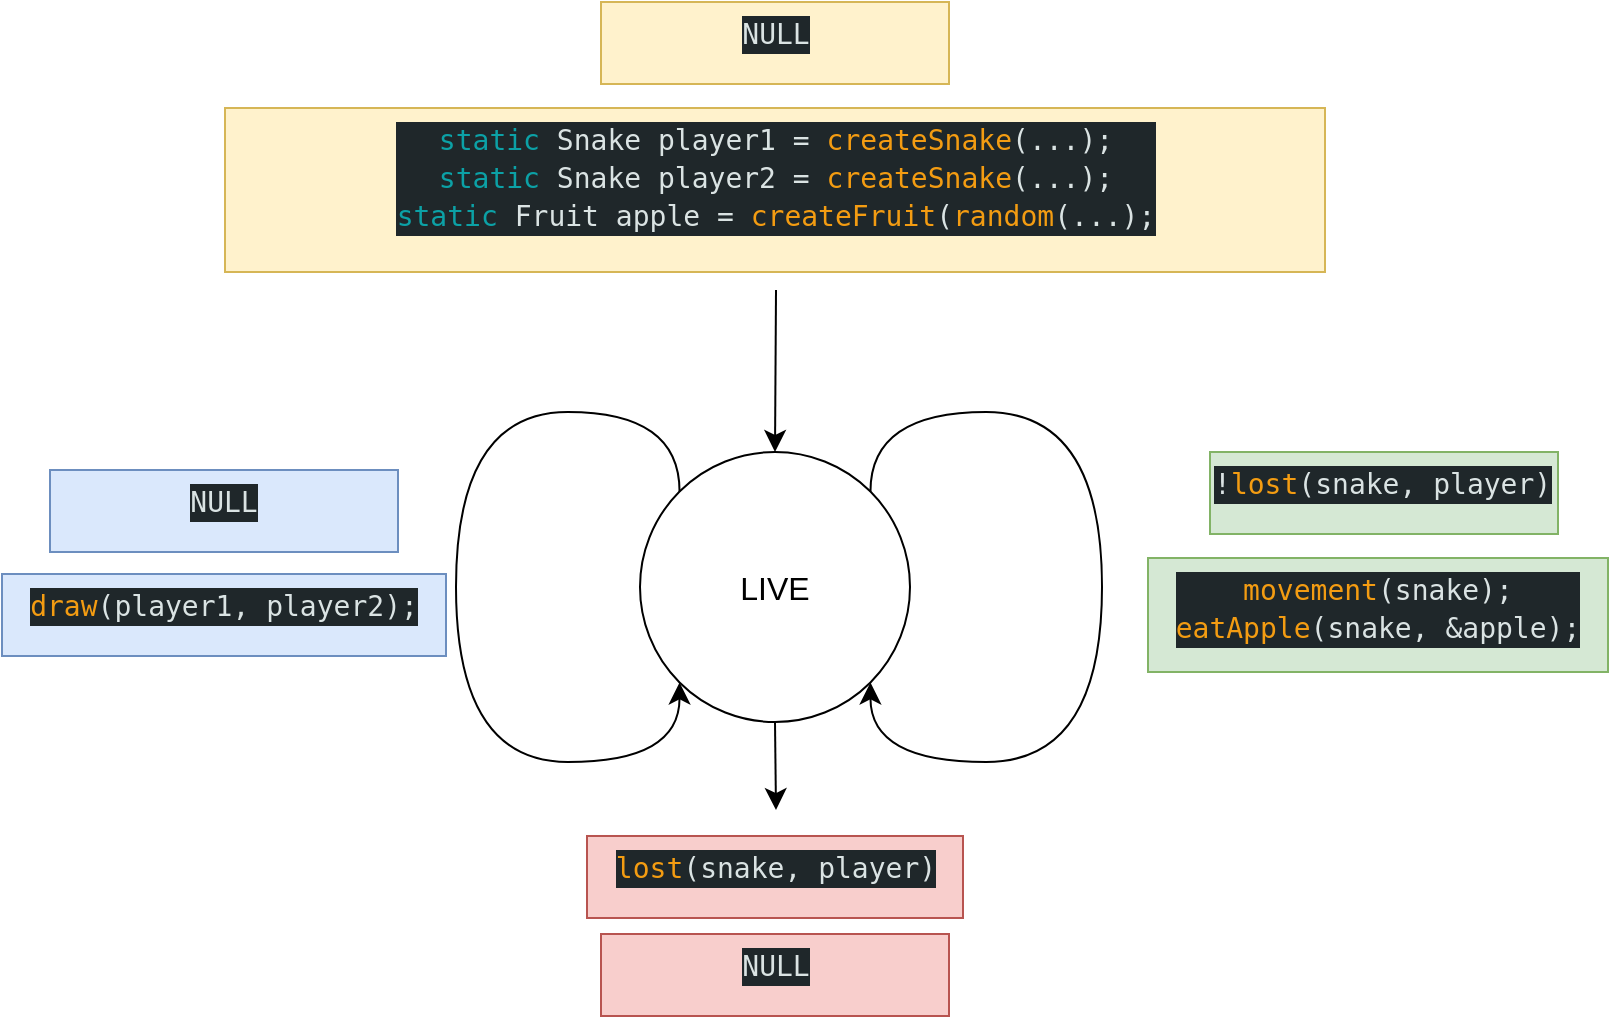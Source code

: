 <mxfile version="22.1.0" type="device" pages="2">
  <diagram name="Page-1" id="asGGOa-vGYre_JZwUAQ7">
    <mxGraphModel dx="1479" dy="993" grid="0" gridSize="10" guides="1" tooltips="1" connect="1" arrows="1" fold="1" page="0" pageScale="1" pageWidth="1600" pageHeight="1654" math="0" shadow="0">
      <root>
        <mxCell id="0" />
        <mxCell id="1" parent="0" />
        <mxCell id="iuXRHwEwoadteJny4BUy-1" value="LIVE" style="ellipse;whiteSpace=wrap;html=1;aspect=fixed;fontSize=16;" vertex="1" parent="1">
          <mxGeometry x="-18" y="153" width="135" height="135" as="geometry" />
        </mxCell>
        <mxCell id="iuXRHwEwoadteJny4BUy-2" style="edgeStyle=orthogonalEdgeStyle;curved=1;rounded=0;orthogonalLoop=1;jettySize=auto;html=1;exitX=1;exitY=0;exitDx=0;exitDy=0;entryX=1;entryY=1;entryDx=0;entryDy=0;fontSize=12;startSize=8;endSize=8;" edge="1" parent="1" source="iuXRHwEwoadteJny4BUy-1" target="iuXRHwEwoadteJny4BUy-1">
          <mxGeometry relative="1" as="geometry">
            <Array as="points">
              <mxPoint x="97" y="133" />
              <mxPoint x="213" y="133" />
              <mxPoint x="213" y="308" />
              <mxPoint x="97" y="308" />
            </Array>
          </mxGeometry>
        </mxCell>
        <mxCell id="iuXRHwEwoadteJny4BUy-4" style="edgeStyle=orthogonalEdgeStyle;curved=1;rounded=0;orthogonalLoop=1;jettySize=auto;html=1;exitX=0;exitY=0;exitDx=0;exitDy=0;entryX=0;entryY=1;entryDx=0;entryDy=0;fontSize=12;startSize=8;endSize=8;" edge="1" parent="1" source="iuXRHwEwoadteJny4BUy-1" target="iuXRHwEwoadteJny4BUy-1">
          <mxGeometry relative="1" as="geometry">
            <Array as="points">
              <mxPoint x="2" y="133" />
              <mxPoint x="-110" y="133" />
              <mxPoint x="-110" y="308" />
              <mxPoint x="2" y="308" />
            </Array>
          </mxGeometry>
        </mxCell>
        <mxCell id="iuXRHwEwoadteJny4BUy-5" value="" style="endArrow=classic;html=1;rounded=0;fontSize=12;startSize=8;endSize=8;curved=1;entryX=0.5;entryY=0;entryDx=0;entryDy=0;" edge="1" parent="1" target="iuXRHwEwoadteJny4BUy-1">
          <mxGeometry width="50" height="50" relative="1" as="geometry">
            <mxPoint x="50" y="72" as="sourcePoint" />
            <mxPoint x="70" y="31" as="targetPoint" />
          </mxGeometry>
        </mxCell>
        <mxCell id="iuXRHwEwoadteJny4BUy-6" value="" style="endArrow=classic;html=1;rounded=0;fontSize=12;startSize=8;endSize=8;curved=1;exitX=0.5;exitY=1;exitDx=0;exitDy=0;" edge="1" parent="1" source="iuXRHwEwoadteJny4BUy-1">
          <mxGeometry width="50" height="50" relative="1" as="geometry">
            <mxPoint x="26" y="402" as="sourcePoint" />
            <mxPoint x="50" y="332" as="targetPoint" />
          </mxGeometry>
        </mxCell>
        <mxCell id="iuXRHwEwoadteJny4BUy-7" value="&lt;div style=&quot;color: rgb(218, 227, 227); background-color: rgb(31, 39, 42); font-family: &amp;quot;Droid Sans Mono&amp;quot;, &amp;quot;monospace&amp;quot;, monospace; font-weight: normal; font-size: 14px; line-height: 19px;&quot;&gt;&lt;div&gt;&lt;span style=&quot;color: #dae3e3;&quot;&gt;!&lt;/span&gt;&lt;span style=&quot;color: #f39c12;&quot;&gt;lost&lt;/span&gt;&lt;span style=&quot;color: #dae3e3;&quot;&gt;(snake, player)&lt;/span&gt;&lt;/div&gt;&lt;/div&gt;" style="text;whiteSpace=wrap;html=1;fontSize=16;fillColor=#d5e8d4;strokeColor=#82b366;" vertex="1" parent="1">
          <mxGeometry x="267" y="153" width="174" height="41" as="geometry" />
        </mxCell>
        <mxCell id="iuXRHwEwoadteJny4BUy-9" value="&lt;div align=&quot;center&quot; style=&quot;color: rgb(218, 227, 227); background-color: rgb(31, 39, 42); font-family: &amp;quot;Droid Sans Mono&amp;quot;, &amp;quot;monospace&amp;quot;, monospace; font-weight: normal; font-size: 14px; line-height: 19px;&quot;&gt;&lt;div&gt;&lt;span style=&quot;color: #f39c12;&quot;&gt;movement&lt;/span&gt;&lt;span style=&quot;color: #dae3e3;&quot;&gt;(snake);&lt;/span&gt;&lt;/div&gt;&lt;div&gt;&lt;span style=&quot;color: #dae3e3;&quot;&gt;        &lt;/span&gt;&lt;span style=&quot;color: #f39c12;&quot;&gt;eatApple&lt;/span&gt;&lt;span style=&quot;color: #dae3e3;&quot;&gt;(snake, &amp;amp;apple);&lt;/span&gt;&lt;/div&gt;&lt;/div&gt;" style="text;whiteSpace=wrap;html=1;fontSize=16;fillColor=#d5e8d4;strokeColor=#82b366;align=center;" vertex="1" parent="1">
          <mxGeometry x="236" y="206" width="230" height="57" as="geometry" />
        </mxCell>
        <mxCell id="iuXRHwEwoadteJny4BUy-10" value="&lt;div align=&quot;center&quot; style=&quot;color: rgb(218, 227, 227); background-color: rgb(31, 39, 42); font-family: &amp;quot;Droid Sans Mono&amp;quot;, &amp;quot;monospace&amp;quot;, monospace; font-weight: normal; font-size: 14px; line-height: 19px;&quot;&gt;&lt;div&gt;NULL&lt;/div&gt;&lt;/div&gt;" style="text;whiteSpace=wrap;html=1;fontSize=16;fillColor=#dae8fc;strokeColor=#6c8ebf;align=center;" vertex="1" parent="1">
          <mxGeometry x="-313" y="162" width="174" height="41" as="geometry" />
        </mxCell>
        <mxCell id="iuXRHwEwoadteJny4BUy-11" value="&lt;div align=&quot;center&quot; style=&quot;color: rgb(218, 227, 227); background-color: rgb(31, 39, 42); font-family: &amp;quot;Droid Sans Mono&amp;quot;, &amp;quot;monospace&amp;quot;, monospace; font-weight: normal; font-size: 14px; line-height: 19px;&quot;&gt;&lt;div&gt;&lt;span style=&quot;color: #f39c12;&quot;&gt;draw&lt;/span&gt;&lt;span style=&quot;color: #dae3e3;&quot;&gt;(player1, player2);&lt;/span&gt;&lt;/div&gt;&lt;/div&gt;" style="text;whiteSpace=wrap;html=1;fontSize=16;fillColor=#dae8fc;strokeColor=#6c8ebf;align=center;" vertex="1" parent="1">
          <mxGeometry x="-337" y="214" width="222" height="41" as="geometry" />
        </mxCell>
        <mxCell id="iuXRHwEwoadteJny4BUy-12" value="&lt;div align=&quot;center&quot; style=&quot;color: rgb(218, 227, 227); background-color: rgb(31, 39, 42); font-family: &amp;quot;Droid Sans Mono&amp;quot;, &amp;quot;monospace&amp;quot;, monospace; font-weight: normal; font-size: 14px; line-height: 19px;&quot;&gt;&lt;div&gt;&lt;span style=&quot;color: #0ca1a6;&quot;&gt;static&lt;/span&gt;&lt;span style=&quot;color: #dae3e3;&quot;&gt; Snake player1 = &lt;/span&gt;&lt;span style=&quot;color: #f39c12;&quot;&gt;createSnake&lt;/span&gt;&lt;span style=&quot;color: #dae3e3;&quot;&gt;(&lt;/span&gt;...);&lt;/div&gt;&lt;div&gt;&lt;span style=&quot;color: #0ca1a6;&quot;&gt;static&lt;/span&gt;&lt;span style=&quot;color: #dae3e3;&quot;&gt; Snake player2 = &lt;/span&gt;&lt;span style=&quot;color: #f39c12;&quot;&gt;createSnake&lt;/span&gt;&lt;span style=&quot;color: #dae3e3;&quot;&gt;(&lt;/span&gt;&lt;span style=&quot;color: #dae3e3;&quot;&gt;...);&lt;/span&gt;&lt;/div&gt;&lt;div&gt;&lt;span style=&quot;color: #0ca1a6;&quot;&gt;static&lt;/span&gt;&lt;span style=&quot;color: #dae3e3;&quot;&gt; Fruit apple = &lt;/span&gt;&lt;span style=&quot;color: #f39c12;&quot;&gt;createFruit&lt;/span&gt;&lt;span style=&quot;color: #dae3e3;&quot;&gt;(&lt;/span&gt;&lt;span style=&quot;color: #f39c12;&quot;&gt;random&lt;/span&gt;&lt;span style=&quot;color: #dae3e3;&quot;&gt;(&lt;/span&gt;...);&lt;/div&gt;&lt;/div&gt;" style="text;whiteSpace=wrap;html=1;fontSize=16;align=center;fillColor=#fff2cc;strokeColor=#d6b656;" vertex="1" parent="1">
          <mxGeometry x="-225.5" y="-19" width="550" height="82" as="geometry" />
        </mxCell>
        <mxCell id="iuXRHwEwoadteJny4BUy-13" value="&lt;div align=&quot;center&quot; style=&quot;color: rgb(218, 227, 227); background-color: rgb(31, 39, 42); font-family: &amp;quot;Droid Sans Mono&amp;quot;, &amp;quot;monospace&amp;quot;, monospace; font-weight: normal; font-size: 14px; line-height: 19px;&quot;&gt;&lt;div&gt;NULL&lt;/div&gt;&lt;/div&gt;" style="text;whiteSpace=wrap;html=1;fontSize=16;fillColor=#fff2cc;strokeColor=#d6b656;align=center;" vertex="1" parent="1">
          <mxGeometry x="-37.5" y="-72" width="174" height="41" as="geometry" />
        </mxCell>
        <mxCell id="iuXRHwEwoadteJny4BUy-17" value="&lt;div align=&quot;center&quot; style=&quot;color: rgb(218, 227, 227); background-color: rgb(31, 39, 42); font-family: &amp;quot;Droid Sans Mono&amp;quot;, &amp;quot;monospace&amp;quot;, monospace; font-weight: normal; font-size: 14px; line-height: 19px;&quot;&gt;&lt;div&gt;NULL&lt;/div&gt;&lt;/div&gt;" style="text;whiteSpace=wrap;html=1;fontSize=16;fillColor=#f8cecc;strokeColor=#b85450;align=center;" vertex="1" parent="1">
          <mxGeometry x="-37.5" y="394" width="174" height="41" as="geometry" />
        </mxCell>
        <mxCell id="iuXRHwEwoadteJny4BUy-19" value="&lt;div align=&quot;center&quot; style=&quot;color: rgb(218, 227, 227); background-color: rgb(31, 39, 42); font-family: &amp;quot;Droid Sans Mono&amp;quot;, &amp;quot;monospace&amp;quot;, monospace; font-weight: normal; font-size: 14px; line-height: 19px;&quot;&gt;&lt;div&gt;&lt;span style=&quot;color: #f39c12;&quot;&gt;lost&lt;/span&gt;&lt;span style=&quot;color: #dae3e3;&quot;&gt;(snake, player)&lt;/span&gt;&lt;/div&gt;&lt;/div&gt;" style="text;whiteSpace=wrap;html=1;fontSize=16;fillColor=#f8cecc;strokeColor=#b85450;align=center;" vertex="1" parent="1">
          <mxGeometry x="-44.498" y="344.995" width="188" height="41" as="geometry" />
        </mxCell>
      </root>
    </mxGraphModel>
  </diagram>
  <diagram id="wt9-NoGER84MwGyHTOiy" name="Page-2">
    <mxGraphModel dx="2840" dy="1175" grid="0" gridSize="10" guides="1" tooltips="1" connect="1" arrows="1" fold="1" page="0" pageScale="1" pageWidth="1600" pageHeight="1654" math="0" shadow="0">
      <root>
        <mxCell id="0" />
        <mxCell id="1" parent="0" />
        <mxCell id="Oq9BRLi-8kvjzh20djfU-10" value="" style="group" vertex="1" connectable="0" parent="1">
          <mxGeometry x="241.997" y="-105" width="80" height="80" as="geometry" />
        </mxCell>
        <mxCell id="Oq9BRLi-8kvjzh20djfU-8" value="" style="ellipse;whiteSpace=wrap;html=1;aspect=fixed;fontSize=16;strokeWidth=3;fillColor=#dae8fc;strokeColor=#6c8ebf;" vertex="1" parent="Oq9BRLi-8kvjzh20djfU-10">
          <mxGeometry width="80" height="80" as="geometry" />
        </mxCell>
        <mxCell id="Oq9BRLi-8kvjzh20djfU-9" value="" style="endArrow=classic;html=1;rounded=0;fontSize=12;curved=1;shape=flexArrow;strokeWidth=5;exitX=0.5;exitY=1;exitDx=0;exitDy=0;entryX=0.5;entryY=0;entryDx=0;entryDy=0;" edge="1" parent="Oq9BRLi-8kvjzh20djfU-10" source="Oq9BRLi-8kvjzh20djfU-8" target="Oq9BRLi-8kvjzh20djfU-8">
          <mxGeometry width="50" height="50" relative="1" as="geometry">
            <mxPoint x="45" y="75" as="sourcePoint" />
            <mxPoint x="47" y="10" as="targetPoint" />
          </mxGeometry>
        </mxCell>
        <mxCell id="Oq9BRLi-8kvjzh20djfU-109" style="edgeStyle=none;curved=1;rounded=0;orthogonalLoop=1;jettySize=auto;html=1;exitX=0;exitY=0;exitDx=0;exitDy=0;entryX=1;entryY=0;entryDx=0;entryDy=0;fontSize=12;startSize=8;endSize=8;" edge="1" parent="Oq9BRLi-8kvjzh20djfU-10" source="Oq9BRLi-8kvjzh20djfU-8" target="Oq9BRLi-8kvjzh20djfU-8">
          <mxGeometry relative="1" as="geometry">
            <Array as="points">
              <mxPoint x="-14" y="-14" />
              <mxPoint x="27" y="-72" />
              <mxPoint x="102" y="-24" />
            </Array>
          </mxGeometry>
        </mxCell>
        <mxCell id="Oq9BRLi-8kvjzh20djfU-19" value="" style="group" vertex="1" connectable="0" parent="1">
          <mxGeometry x="241.997" y="324" width="80" height="80" as="geometry" />
        </mxCell>
        <mxCell id="Oq9BRLi-8kvjzh20djfU-15" value="" style="ellipse;whiteSpace=wrap;html=1;aspect=fixed;fontSize=16;strokeWidth=3;rotation=-180;fillColor=#f8cecc;strokeColor=#b85450;" vertex="1" parent="Oq9BRLi-8kvjzh20djfU-19">
          <mxGeometry width="80" height="80" as="geometry" />
        </mxCell>
        <mxCell id="Oq9BRLi-8kvjzh20djfU-16" value="" style="endArrow=classic;html=1;rounded=0;fontSize=12;curved=1;shape=flexArrow;strokeWidth=5;exitX=0.5;exitY=1;exitDx=0;exitDy=0;entryX=0.5;entryY=0;entryDx=0;entryDy=0;" edge="1" parent="Oq9BRLi-8kvjzh20djfU-19" source="Oq9BRLi-8kvjzh20djfU-15" target="Oq9BRLi-8kvjzh20djfU-15">
          <mxGeometry width="50" height="50" relative="1" as="geometry">
            <mxPoint x="172" y="-74" as="sourcePoint" />
            <mxPoint x="174" y="-139" as="targetPoint" />
          </mxGeometry>
        </mxCell>
        <mxCell id="Oq9BRLi-8kvjzh20djfU-110" style="edgeStyle=none;curved=1;rounded=0;orthogonalLoop=1;jettySize=auto;html=1;exitX=1;exitY=0;exitDx=0;exitDy=0;entryX=0;entryY=0;entryDx=0;entryDy=0;fontSize=12;startSize=8;endSize=8;" edge="1" parent="Oq9BRLi-8kvjzh20djfU-19" source="Oq9BRLi-8kvjzh20djfU-15" target="Oq9BRLi-8kvjzh20djfU-15">
          <mxGeometry relative="1" as="geometry">
            <Array as="points">
              <mxPoint x="-38.997" y="102" />
              <mxPoint x="9.003" y="146" />
              <mxPoint x="73.003" y="139" />
              <mxPoint x="123.003" y="106" />
            </Array>
          </mxGeometry>
        </mxCell>
        <mxCell id="Oq9BRLi-8kvjzh20djfU-43" style="edgeStyle=orthogonalEdgeStyle;curved=1;rounded=0;orthogonalLoop=1;jettySize=auto;html=1;exitX=0;exitY=0.5;exitDx=0;exitDy=0;entryX=1;entryY=0.5;entryDx=0;entryDy=0;fontSize=12;startSize=8;endSize=8;" edge="1" parent="1" source="Oq9BRLi-8kvjzh20djfU-28" target="Oq9BRLi-8kvjzh20djfU-8">
          <mxGeometry relative="1" as="geometry" />
        </mxCell>
        <mxCell id="Oq9BRLi-8kvjzh20djfU-44" style="edgeStyle=orthogonalEdgeStyle;curved=1;rounded=0;orthogonalLoop=1;jettySize=auto;html=1;exitX=1;exitY=0.5;exitDx=0;exitDy=0;entryX=0;entryY=0.5;entryDx=0;entryDy=0;fontSize=12;startSize=8;endSize=8;" edge="1" parent="1" source="Oq9BRLi-8kvjzh20djfU-28" target="Oq9BRLi-8kvjzh20djfU-15">
          <mxGeometry relative="1" as="geometry" />
        </mxCell>
        <mxCell id="Oq9BRLi-8kvjzh20djfU-45" style="edgeStyle=orthogonalEdgeStyle;curved=1;rounded=0;orthogonalLoop=1;jettySize=auto;html=1;exitX=1;exitY=0.5;exitDx=0;exitDy=0;entryX=0;entryY=0.5;entryDx=0;entryDy=0;fontSize=12;startSize=8;endSize=8;" edge="1" parent="1" source="Oq9BRLi-8kvjzh20djfU-21" target="Oq9BRLi-8kvjzh20djfU-8">
          <mxGeometry relative="1" as="geometry" />
        </mxCell>
        <mxCell id="Oq9BRLi-8kvjzh20djfU-46" style="edgeStyle=orthogonalEdgeStyle;curved=1;rounded=0;orthogonalLoop=1;jettySize=auto;html=1;exitX=0;exitY=0.5;exitDx=0;exitDy=0;entryX=1;entryY=0.5;entryDx=0;entryDy=0;fontSize=12;startSize=8;endSize=8;" edge="1" parent="1" source="Oq9BRLi-8kvjzh20djfU-21" target="Oq9BRLi-8kvjzh20djfU-15">
          <mxGeometry relative="1" as="geometry" />
        </mxCell>
        <mxCell id="Oq9BRLi-8kvjzh20djfU-49" style="edgeStyle=orthogonalEdgeStyle;curved=1;rounded=0;orthogonalLoop=1;jettySize=auto;html=1;exitX=0;exitY=0;exitDx=0;exitDy=0;entryX=1;entryY=0;entryDx=0;entryDy=0;fontSize=12;startSize=8;endSize=8;" edge="1" parent="1" source="Oq9BRLi-8kvjzh20djfU-8" target="Oq9BRLi-8kvjzh20djfU-21">
          <mxGeometry relative="1" as="geometry" />
        </mxCell>
        <mxCell id="Oq9BRLi-8kvjzh20djfU-51" style="edgeStyle=orthogonalEdgeStyle;curved=1;rounded=0;orthogonalLoop=1;jettySize=auto;html=1;exitX=1;exitY=0;exitDx=0;exitDy=0;entryX=0;entryY=0;entryDx=0;entryDy=0;fontSize=12;startSize=8;endSize=8;" edge="1" parent="1" source="Oq9BRLi-8kvjzh20djfU-8" target="Oq9BRLi-8kvjzh20djfU-28">
          <mxGeometry relative="1" as="geometry" />
        </mxCell>
        <mxCell id="Oq9BRLi-8kvjzh20djfU-52" style="edgeStyle=orthogonalEdgeStyle;curved=1;rounded=0;orthogonalLoop=1;jettySize=auto;html=1;exitX=0;exitY=0;exitDx=0;exitDy=0;entryX=1;entryY=0;entryDx=0;entryDy=0;fontSize=12;startSize=8;endSize=8;" edge="1" parent="1" source="Oq9BRLi-8kvjzh20djfU-15" target="Oq9BRLi-8kvjzh20djfU-28">
          <mxGeometry relative="1" as="geometry" />
        </mxCell>
        <mxCell id="Oq9BRLi-8kvjzh20djfU-53" style="edgeStyle=orthogonalEdgeStyle;curved=1;rounded=0;orthogonalLoop=1;jettySize=auto;html=1;exitX=1;exitY=0;exitDx=0;exitDy=0;entryX=0;entryY=0;entryDx=0;entryDy=0;fontSize=12;startSize=8;endSize=8;" edge="1" parent="1" source="Oq9BRLi-8kvjzh20djfU-15" target="Oq9BRLi-8kvjzh20djfU-21">
          <mxGeometry relative="1" as="geometry" />
        </mxCell>
        <mxCell id="Oq9BRLi-8kvjzh20djfU-54" value="UP" style="text;html=1;align=center;verticalAlign=middle;resizable=0;points=[];autosize=1;strokeColor=none;fillColor=none;fontSize=16;" vertex="1" parent="1">
          <mxGeometry x="259" y="-136" width="40" height="31" as="geometry" />
        </mxCell>
        <mxCell id="Oq9BRLi-8kvjzh20djfU-55" value="DOWN" style="text;html=1;align=center;verticalAlign=middle;resizable=0;points=[];autosize=1;strokeColor=none;fillColor=none;fontSize=16;" vertex="1" parent="1">
          <mxGeometry x="248" y="404" width="68" height="31" as="geometry" />
        </mxCell>
        <mxCell id="Oq9BRLi-8kvjzh20djfU-57" value="LEFT" style="text;html=1;align=center;verticalAlign=middle;resizable=0;points=[];autosize=1;strokeColor=none;fillColor=none;fontSize=16;" vertex="1" parent="1">
          <mxGeometry x="-39" y="133.5" width="57" height="31" as="geometry" />
        </mxCell>
        <mxCell id="Oq9BRLi-8kvjzh20djfU-21" value="" style="ellipse;whiteSpace=wrap;html=1;aspect=fixed;fontSize=16;strokeWidth=3;rotation=-90;fillColor=#d5e8d4;strokeColor=#82b366;" vertex="1" parent="1">
          <mxGeometry x="-56" y="105" width="80" height="80" as="geometry" />
        </mxCell>
        <mxCell id="Oq9BRLi-8kvjzh20djfU-22" value="" style="endArrow=classic;html=1;rounded=0;fontSize=12;curved=1;shape=flexArrow;strokeWidth=5;exitX=0.5;exitY=1;exitDx=0;exitDy=0;entryX=0.5;entryY=0;entryDx=0;entryDy=0;" edge="1" parent="1" source="Oq9BRLi-8kvjzh20djfU-21" target="Oq9BRLi-8kvjzh20djfU-21">
          <mxGeometry width="50" height="50" relative="1" as="geometry">
            <mxPoint x="393" y="396" as="sourcePoint" />
            <mxPoint x="458" y="398" as="targetPoint" />
          </mxGeometry>
        </mxCell>
        <mxCell id="Oq9BRLi-8kvjzh20djfU-71" value="LEFT" style="text;html=1;align=center;verticalAlign=middle;resizable=0;points=[];autosize=1;strokeColor=none;fillColor=none;fontSize=16;" vertex="1" parent="1">
          <mxGeometry x="-113" y="129.5" width="57" height="31" as="geometry" />
        </mxCell>
        <mxCell id="Oq9BRLi-8kvjzh20djfU-78" value="" style="group;fillColor=#dae8fc;strokeColor=#6c8ebf;" vertex="1" connectable="0" parent="1">
          <mxGeometry x="540.997" y="-128.748" width="448" height="127.498" as="geometry" />
        </mxCell>
        <mxCell id="Oq9BRLi-8kvjzh20djfU-58" value="&lt;div align=&quot;center&quot; style=&quot;color: rgb(218, 227, 227); background-color: rgb(31, 39, 42); font-family: &amp;quot;Droid Sans Mono&amp;quot;, &amp;quot;monospace&amp;quot;, monospace; font-weight: normal; font-size: 14px; line-height: 19px;&quot;&gt;&lt;div&gt;&lt;span style=&quot;color: #f39c12;&quot;&gt;digitalRead&lt;/span&gt;&lt;span style=&quot;color: #dae3e3;&quot;&gt;(&lt;/span&gt;&lt;span style=&quot;color: #f39c12;&quot;&gt;snake&lt;/span&gt;&lt;span style=&quot;color: #dae3e3;&quot;&gt;-&amp;gt;&lt;/span&gt;&lt;span style=&quot;color: #f39c12;&quot;&gt;controls&lt;/span&gt;&lt;span style=&quot;color: #dae3e3;&quot;&gt;[&lt;/span&gt;&lt;span style=&quot;color: #7fcbcd;&quot;&gt;2&lt;/span&gt;&lt;span style=&quot;color: #dae3e3;&quot;&gt;])&lt;/span&gt;&lt;/div&gt;&lt;/div&gt;" style="text;whiteSpace=wrap;html=1;fontSize=16;align=center;" vertex="1" parent="Oq9BRLi-8kvjzh20djfU-78">
          <mxGeometry x="79.5" width="289" height="41" as="geometry" />
        </mxCell>
        <mxCell id="Oq9BRLi-8kvjzh20djfU-77" value="&lt;div style=&quot;color: rgb(218, 227, 227); background-color: rgb(31, 39, 42); font-family: &amp;quot;Droid Sans Mono&amp;quot;, &amp;quot;monospace&amp;quot;, monospace; font-weight: normal; font-size: 14px; line-height: 19px;&quot;&gt;&lt;div&gt;updatePosition&lt;span style=&quot;color: #dae3e3;&quot;&gt;(*snake);&lt;/span&gt;&lt;/div&gt;&lt;div&gt;&lt;span style=&quot;color: #dae3e3;&quot;&gt;        (&lt;/span&gt;&lt;span style=&quot;color: #f39c12;&quot;&gt;snake&lt;/span&gt;&lt;span style=&quot;color: #dae3e3;&quot;&gt;-&amp;gt;&lt;/span&gt;&lt;span style=&quot;color: #f39c12;&quot;&gt;positionSnake&lt;/span&gt;&lt;span style=&quot;color: #dae3e3;&quot;&gt;-&amp;gt;&lt;/span&gt;&lt;span style=&quot;color: #f39c12;&quot;&gt;x&lt;/span&gt;&lt;span style=&quot;color: #dae3e3;&quot;&gt;) += (&lt;/span&gt;&lt;span style=&quot;color: #f39c12;&quot;&gt;snake&lt;/span&gt;&lt;span style=&quot;color: #dae3e3;&quot;&gt;-&amp;gt;&lt;/span&gt;&lt;span style=&quot;color: #f39c12;&quot;&gt;velocity&lt;/span&gt;&lt;span style=&quot;color: #dae3e3;&quot;&gt; + &lt;/span&gt;&lt;span style=&quot;color: #7fcbcd;&quot;&gt;1&lt;/span&gt;&lt;span style=&quot;color: #dae3e3;&quot;&gt;);&lt;/span&gt;&lt;/div&gt;&lt;/div&gt;" style="text;html=1;align=center;verticalAlign=middle;resizable=0;points=[];autosize=1;strokeColor=none;fillColor=none;fontSize=16;" vertex="1" parent="Oq9BRLi-8kvjzh20djfU-78">
          <mxGeometry y="57.998" width="448" height="50" as="geometry" />
        </mxCell>
        <mxCell id="Oq9BRLi-8kvjzh20djfU-81" value="" style="group;fillColor=#dae8fc;strokeColor=#6c8ebf;" vertex="1" connectable="0" parent="1">
          <mxGeometry x="-440.001" y="-127.499" width="458" height="125.0" as="geometry" />
        </mxCell>
        <mxCell id="Oq9BRLi-8kvjzh20djfU-60" value="&lt;div align=&quot;center&quot; style=&quot;color: rgb(218, 227, 227); background-color: rgb(31, 39, 42); font-family: &amp;quot;Droid Sans Mono&amp;quot;, &amp;quot;monospace&amp;quot;, monospace; font-weight: normal; font-size: 14px; line-height: 19px;&quot;&gt;&lt;div&gt;&lt;span style=&quot;color: #f39c12;&quot;&gt;digitalRead&lt;/span&gt;&lt;span style=&quot;color: #dae3e3;&quot;&gt;(&lt;/span&gt;&lt;span style=&quot;color: #f39c12;&quot;&gt;snake&lt;/span&gt;&lt;span style=&quot;color: #dae3e3;&quot;&gt;-&amp;gt;&lt;/span&gt;&lt;span style=&quot;color: #f39c12;&quot;&gt;controls&lt;/span&gt;&lt;span style=&quot;color: #dae3e3;&quot;&gt;[&lt;/span&gt;&lt;span style=&quot;color: #7fcbcd;&quot;&gt;3&lt;/span&gt;&lt;span style=&quot;color: #dae3e3;&quot;&gt;])&lt;/span&gt;&lt;/div&gt;&lt;/div&gt;" style="text;whiteSpace=wrap;html=1;fontSize=16;align=center;" vertex="1" parent="Oq9BRLi-8kvjzh20djfU-81">
          <mxGeometry x="84.5" width="289" height="41" as="geometry" />
        </mxCell>
        <mxCell id="Oq9BRLi-8kvjzh20djfU-80" value="&lt;div align=&quot;center&quot; style=&quot;color: rgb(218, 227, 227); background-color: rgb(31, 39, 42); font-family: &amp;quot;Droid Sans Mono&amp;quot;, &amp;quot;monospace&amp;quot;, monospace; font-weight: normal; font-size: 14px; line-height: 19px;&quot;&gt;&lt;div&gt;&lt;span style=&quot;color: #f39c12;&quot;&gt;pdatePosition&lt;/span&gt;&lt;span style=&quot;color: #dae3e3;&quot;&gt;(*snake);&lt;/span&gt;&lt;/div&gt;&lt;div&gt;&lt;span style=&quot;color: #dae3e3;&quot;&gt;        (&lt;/span&gt;&lt;span style=&quot;color: #f39c12;&quot;&gt;snake&lt;/span&gt;&lt;span style=&quot;color: #dae3e3;&quot;&gt;-&amp;gt;&lt;/span&gt;&lt;span style=&quot;color: #f39c12;&quot;&gt;positionSnake&lt;/span&gt;&lt;span style=&quot;color: #dae3e3;&quot;&gt;-&amp;gt;&lt;/span&gt;&lt;span style=&quot;color: #f39c12;&quot;&gt;x&lt;/span&gt;&lt;span style=&quot;color: #dae3e3;&quot;&gt;) -= (&lt;/span&gt;&lt;span style=&quot;color: #f39c12;&quot;&gt;snake&lt;/span&gt;&lt;span style=&quot;color: #dae3e3;&quot;&gt;-&amp;gt;&lt;/span&gt;&lt;span style=&quot;color: #f39c12;&quot;&gt;velocity&lt;/span&gt;&lt;span style=&quot;color: #dae3e3;&quot;&gt; + &lt;/span&gt;&lt;span style=&quot;color: #7fcbcd;&quot;&gt;1&lt;/span&gt;&lt;span style=&quot;color: #dae3e3;&quot;&gt;);&lt;/span&gt;&lt;/div&gt;&lt;/div&gt;" style="text;whiteSpace=wrap;html=1;fontSize=16;align=center;" vertex="1" parent="Oq9BRLi-8kvjzh20djfU-81">
          <mxGeometry y="65.0" width="458" height="60" as="geometry" />
        </mxCell>
        <mxCell id="Oq9BRLi-8kvjzh20djfU-83" value="&lt;div align=&quot;center&quot; style=&quot;color: rgb(218, 227, 227); background-color: rgb(31, 39, 42); font-family: &amp;quot;Droid Sans Mono&amp;quot;, &amp;quot;monospace&amp;quot;, monospace; font-weight: normal; font-size: 14px; line-height: 19px;&quot;&gt;&lt;div&gt;&lt;span style=&quot;color: #f39c12;&quot;&gt;updatePosition&lt;/span&gt;&lt;span style=&quot;color: #dae3e3;&quot;&gt;(*snake);&lt;/span&gt;&lt;/div&gt;&lt;div&gt;&lt;span style=&quot;color: #dae3e3;&quot;&gt;        (&lt;/span&gt;&lt;span style=&quot;color: #f39c12;&quot;&gt;snake&lt;/span&gt;&lt;span style=&quot;color: #dae3e3;&quot;&gt;-&amp;gt;&lt;/span&gt;&lt;span style=&quot;color: #f39c12;&quot;&gt;positionSnake&lt;/span&gt;&lt;span style=&quot;color: #dae3e3;&quot;&gt;-&amp;gt;&lt;/span&gt;&lt;span style=&quot;color: #f39c12;&quot;&gt;y&lt;/span&gt;&lt;span style=&quot;color: #dae3e3;&quot;&gt;) -= (&lt;/span&gt;&lt;span style=&quot;color: #f39c12;&quot;&gt;snake&lt;/span&gt;&lt;span style=&quot;color: #dae3e3;&quot;&gt;-&amp;gt;&lt;/span&gt;&lt;span style=&quot;color: #f39c12;&quot;&gt;velocity&lt;/span&gt;&lt;span style=&quot;color: #dae3e3;&quot;&gt; + &lt;/span&gt;&lt;span style=&quot;color: #7fcbcd;&quot;&gt;1&lt;/span&gt;&lt;span style=&quot;color: #dae3e3;&quot;&gt;);&lt;/span&gt;&lt;/div&gt;&lt;/div&gt;" style="text;whiteSpace=wrap;html=1;fontSize=16;align=center;fillColor=#dae8fc;strokeColor=#6c8ebf;" vertex="1" parent="1">
          <mxGeometry x="52.997" y="-233" width="458" height="60" as="geometry" />
        </mxCell>
        <mxCell id="Oq9BRLi-8kvjzh20djfU-88" value="" style="group;fillColor=#f8cecc;strokeColor=#b85450;" vertex="1" connectable="0" parent="1">
          <mxGeometry x="536.001" y="275.996" width="458" height="124.508" as="geometry" />
        </mxCell>
        <mxCell id="Oq9BRLi-8kvjzh20djfU-64" value="&lt;div align=&quot;center&quot; style=&quot;color: rgb(218, 227, 227); background-color: rgb(31, 39, 42); font-family: &amp;quot;Droid Sans Mono&amp;quot;, &amp;quot;monospace&amp;quot;, monospace; font-weight: normal; font-size: 14px; line-height: 19px;&quot;&gt;&lt;div&gt;&lt;span style=&quot;color: #f39c12;&quot;&gt;digitalRead&lt;/span&gt;&lt;span style=&quot;color: #dae3e3;&quot;&gt;(&lt;/span&gt;&lt;span style=&quot;color: #f39c12;&quot;&gt;snake&lt;/span&gt;&lt;span style=&quot;color: #dae3e3;&quot;&gt;-&amp;gt;&lt;/span&gt;&lt;span style=&quot;color: #f39c12;&quot;&gt;controls&lt;/span&gt;&lt;span style=&quot;color: #dae3e3;&quot;&gt;[&lt;/span&gt;&lt;span style=&quot;color: #7fcbcd;&quot;&gt;2&lt;/span&gt;&lt;span style=&quot;color: #dae3e3;&quot;&gt;])&lt;/span&gt;&lt;/div&gt;&lt;/div&gt;" style="text;whiteSpace=wrap;html=1;fontSize=16;align=center;" vertex="1" parent="Oq9BRLi-8kvjzh20djfU-88">
          <mxGeometry x="84.5" width="289" height="41" as="geometry" />
        </mxCell>
        <mxCell id="Oq9BRLi-8kvjzh20djfU-87" value="&lt;div align=&quot;center&quot; style=&quot;color: rgb(218, 227, 227); background-color: rgb(31, 39, 42); font-family: &amp;quot;Droid Sans Mono&amp;quot;, &amp;quot;monospace&amp;quot;, monospace; font-weight: normal; font-size: 14px; line-height: 19px;&quot;&gt;&lt;div&gt;&lt;span style=&quot;color: #f39c12;&quot;&gt;updatePosition&lt;/span&gt;&lt;span style=&quot;color: #dae3e3;&quot;&gt;(*snake);&lt;/span&gt;&lt;/div&gt;&lt;div&gt;&lt;span style=&quot;color: #dae3e3;&quot;&gt;        (&lt;/span&gt;&lt;span style=&quot;color: #f39c12;&quot;&gt;snake&lt;/span&gt;&lt;span style=&quot;color: #dae3e3;&quot;&gt;-&amp;gt;&lt;/span&gt;&lt;span style=&quot;color: #f39c12;&quot;&gt;positionSnake&lt;/span&gt;&lt;span style=&quot;color: #dae3e3;&quot;&gt;-&amp;gt;&lt;/span&gt;&lt;span style=&quot;color: #f39c12;&quot;&gt;x&lt;/span&gt;&lt;span style=&quot;color: #dae3e3;&quot;&gt;) += (&lt;/span&gt;&lt;span style=&quot;color: #f39c12;&quot;&gt;snake&lt;/span&gt;&lt;span style=&quot;color: #dae3e3;&quot;&gt;-&amp;gt;&lt;/span&gt;&lt;span style=&quot;color: #f39c12;&quot;&gt;velocity&lt;/span&gt;&lt;span style=&quot;color: #dae3e3;&quot;&gt; + &lt;/span&gt;&lt;span style=&quot;color: #7fcbcd;&quot;&gt;1&lt;/span&gt;&lt;span style=&quot;color: #dae3e3;&quot;&gt;);&lt;/span&gt;&lt;/div&gt;&lt;/div&gt;" style="text;whiteSpace=wrap;html=1;fontSize=16;align=center;" vertex="1" parent="Oq9BRLi-8kvjzh20djfU-88">
          <mxGeometry y="64.508" width="458" height="60" as="geometry" />
        </mxCell>
        <mxCell id="Oq9BRLi-8kvjzh20djfU-92" value="&lt;div align=&quot;center&quot; style=&quot;color: rgb(218, 227, 227); background-color: rgb(31, 39, 42); font-family: &amp;quot;Droid Sans Mono&amp;quot;, &amp;quot;monospace&amp;quot;, monospace; font-weight: normal; font-size: 14px; line-height: 19px;&quot;&gt;&lt;div&gt;&lt;span style=&quot;color: #f39c12;&quot;&gt;updatePosition&lt;/span&gt;&lt;span style=&quot;color: #dae3e3;&quot;&gt;(*snake);&lt;/span&gt;&lt;/div&gt;&lt;div&gt;&lt;span style=&quot;color: #dae3e3;&quot;&gt;        (&lt;/span&gt;&lt;span style=&quot;color: #f39c12;&quot;&gt;snake&lt;/span&gt;&lt;span style=&quot;color: #dae3e3;&quot;&gt;-&amp;gt;&lt;/span&gt;&lt;span style=&quot;color: #f39c12;&quot;&gt;positionSnake&lt;/span&gt;&lt;span style=&quot;color: #dae3e3;&quot;&gt;-&amp;gt;&lt;/span&gt;&lt;span style=&quot;color: #f39c12;&quot;&gt;y&lt;/span&gt;&lt;span style=&quot;color: #dae3e3;&quot;&gt;) += (&lt;/span&gt;&lt;span style=&quot;color: #f39c12;&quot;&gt;snake&lt;/span&gt;&lt;span style=&quot;color: #dae3e3;&quot;&gt;-&amp;gt;&lt;/span&gt;&lt;span style=&quot;color: #f39c12;&quot;&gt;velocity&lt;/span&gt;&lt;span style=&quot;color: #dae3e3;&quot;&gt; + &lt;/span&gt;&lt;span style=&quot;color: #7fcbcd;&quot;&gt;1&lt;/span&gt;&lt;span style=&quot;color: #dae3e3;&quot;&gt;);&lt;/span&gt;&lt;/div&gt;&lt;/div&gt;" style="text;whiteSpace=wrap;html=1;fontSize=16;align=center;fillColor=#f8cecc;strokeColor=#b85450;" vertex="1" parent="1">
          <mxGeometry x="52.997" y="477" width="458" height="60" as="geometry" />
        </mxCell>
        <mxCell id="Oq9BRLi-8kvjzh20djfU-94" value="" style="group;" vertex="1" connectable="0" parent="1">
          <mxGeometry x="19.498" y="4.29" width="525" height="100.714" as="geometry" />
        </mxCell>
        <mxCell id="Oq9BRLi-8kvjzh20djfU-66" value="&lt;div align=&quot;center&quot; style=&quot;color: rgb(218, 227, 227); background-color: rgb(31, 39, 42); font-family: &amp;quot;Droid Sans Mono&amp;quot;, &amp;quot;monospace&amp;quot;, monospace; font-weight: normal; font-size: 14px; line-height: 19px;&quot;&gt;&lt;div&gt;&lt;span style=&quot;color: #f39c12;&quot;&gt;digitalRead&lt;/span&gt;&lt;span style=&quot;color: #dae3e3;&quot;&gt;(&lt;/span&gt;&lt;span style=&quot;color: #f39c12;&quot;&gt;snake&lt;/span&gt;&lt;span style=&quot;color: #dae3e3;&quot;&gt;-&amp;gt;&lt;/span&gt;&lt;span style=&quot;color: #f39c12;&quot;&gt;controls&lt;/span&gt;&lt;span style=&quot;color: #dae3e3;&quot;&gt;[&lt;/span&gt;&lt;span style=&quot;color: #7fcbcd;&quot;&gt;0&lt;/span&gt;&lt;span style=&quot;color: #dae3e3;&quot;&gt;])&lt;/span&gt;&lt;/div&gt;&lt;/div&gt;" style="text;whiteSpace=wrap;html=1;fontSize=16;align=center;fillColor=#e1d5e7;strokeColor=#9673a6;" vertex="1" parent="Oq9BRLi-8kvjzh20djfU-94">
          <mxGeometry x="277" width="248" height="33" as="geometry" />
        </mxCell>
        <mxCell id="Oq9BRLi-8kvjzh20djfU-70" value="&lt;div align=&quot;center&quot; style=&quot;color: rgb(218, 227, 227); background-color: rgb(31, 39, 42); font-family: &amp;quot;Droid Sans Mono&amp;quot;, &amp;quot;monospace&amp;quot;, monospace; font-weight: normal; font-size: 14px; line-height: 19px;&quot;&gt;&lt;div&gt;&lt;span style=&quot;color: #f39c12;&quot;&gt;digitalRead&lt;/span&gt;&lt;span style=&quot;color: #dae3e3;&quot;&gt;(&lt;/span&gt;&lt;span style=&quot;color: #f39c12;&quot;&gt;snake&lt;/span&gt;&lt;span style=&quot;color: #dae3e3;&quot;&gt;-&amp;gt;&lt;/span&gt;&lt;span style=&quot;color: #f39c12;&quot;&gt;controls&lt;/span&gt;&lt;span style=&quot;color: #dae3e3;&quot;&gt;[&lt;/span&gt;&lt;span style=&quot;color: #7fcbcd;&quot;&gt;0&lt;/span&gt;&lt;span style=&quot;color: #dae3e3;&quot;&gt;])&lt;/span&gt;&lt;/div&gt;&lt;/div&gt;" style="text;whiteSpace=wrap;html=1;fontSize=16;align=center;fillColor=#d5e8d4;strokeColor=#82b366;" vertex="1" parent="Oq9BRLi-8kvjzh20djfU-94">
          <mxGeometry width="248" height="33" as="geometry" />
        </mxCell>
        <mxCell id="Oq9BRLi-8kvjzh20djfU-93" value="&lt;div style=&quot;color: rgb(218, 227, 227); background-color: rgb(31, 39, 42); font-family: &amp;quot;Droid Sans Mono&amp;quot;, &amp;quot;monospace&amp;quot;, monospace; font-weight: normal; font-size: 14px; line-height: 19px;&quot;&gt;&lt;div&gt;&lt;span style=&quot;color: #f39c12;&quot;&gt;updatePosition&lt;/span&gt;&lt;span style=&quot;color: #dae3e3;&quot;&gt;(*snake);&lt;/span&gt;&lt;/div&gt;&lt;div&gt;&lt;span style=&quot;color: #dae3e3;&quot;&gt;        (&lt;/span&gt;&lt;span style=&quot;color: #f39c12;&quot;&gt;snake&lt;/span&gt;&lt;span style=&quot;color: #dae3e3;&quot;&gt;-&amp;gt;&lt;/span&gt;&lt;span style=&quot;color: #f39c12;&quot;&gt;positionSnake&lt;/span&gt;&lt;span style=&quot;color: #dae3e3;&quot;&gt;-&amp;gt;&lt;/span&gt;&lt;span style=&quot;color: #f39c12;&quot;&gt;y&lt;/span&gt;&lt;span style=&quot;color: #dae3e3;&quot;&gt;) -= (&lt;/span&gt;&lt;span style=&quot;color: #f39c12;&quot;&gt;snake&lt;/span&gt;&lt;span style=&quot;color: #dae3e3;&quot;&gt;-&amp;gt;&lt;/span&gt;&lt;span style=&quot;color: #f39c12;&quot;&gt;velocity&lt;/span&gt;&lt;span style=&quot;color: #dae3e3;&quot;&gt; + &lt;/span&gt;&lt;span style=&quot;color: #7fcbcd;&quot;&gt;1&lt;/span&gt;&lt;span style=&quot;color: #dae3e3;&quot;&gt;);&lt;/span&gt;&lt;/div&gt;&lt;/div&gt;" style="text;whiteSpace=wrap;html=1;fontSize=16;" vertex="1" parent="Oq9BRLi-8kvjzh20djfU-94">
          <mxGeometry x="52" y="40.714" width="458" height="60" as="geometry" />
        </mxCell>
        <mxCell id="Oq9BRLi-8kvjzh20djfU-96" value="" style="group" vertex="1" connectable="0" parent="1">
          <mxGeometry x="-14.252" y="196.005" width="592.5" height="204.499" as="geometry" />
        </mxCell>
        <mxCell id="Oq9BRLi-8kvjzh20djfU-67" value="&lt;div align=&quot;center&quot; style=&quot;color: rgb(218, 227, 227); background-color: rgb(31, 39, 42); font-family: &amp;quot;Droid Sans Mono&amp;quot;, &amp;quot;monospace&amp;quot;, monospace; font-weight: normal; font-size: 14px; line-height: 19px;&quot;&gt;&lt;div&gt;&lt;span style=&quot;color: #f39c12;&quot;&gt;digitalRead&lt;/span&gt;&lt;span style=&quot;color: #dae3e3;&quot;&gt;(&lt;/span&gt;&lt;span style=&quot;color: #f39c12;&quot;&gt;snake&lt;/span&gt;&lt;span style=&quot;color: #dae3e3;&quot;&gt;-&amp;gt;&lt;/span&gt;&lt;span style=&quot;color: #f39c12;&quot;&gt;controls&lt;/span&gt;&lt;span style=&quot;color: #dae3e3;&quot;&gt;[&lt;/span&gt;&lt;span style=&quot;color: #7fcbcd;&quot;&gt;1&lt;/span&gt;&lt;span style=&quot;color: #dae3e3;&quot;&gt;])&lt;/span&gt;&lt;/div&gt;&lt;/div&gt;" style="text;whiteSpace=wrap;html=1;fontSize=16;align=center;fillColor=#e1d5e7;strokeColor=#9673a6;" vertex="1" parent="Oq9BRLi-8kvjzh20djfU-96">
          <mxGeometry x="303.5" width="289" height="41" as="geometry" />
        </mxCell>
        <mxCell id="Oq9BRLi-8kvjzh20djfU-69" value="&lt;div align=&quot;center&quot; style=&quot;color: rgb(218, 227, 227); background-color: rgb(31, 39, 42); font-family: &amp;quot;Droid Sans Mono&amp;quot;, &amp;quot;monospace&amp;quot;, monospace; font-weight: normal; font-size: 14px; line-height: 19px;&quot;&gt;&lt;div&gt;&lt;span style=&quot;color: #f39c12;&quot;&gt;digitalRead&lt;/span&gt;&lt;span style=&quot;color: #dae3e3;&quot;&gt;(&lt;/span&gt;&lt;span style=&quot;color: #f39c12;&quot;&gt;snake&lt;/span&gt;&lt;span style=&quot;color: #dae3e3;&quot;&gt;-&amp;gt;&lt;/span&gt;&lt;span style=&quot;color: #f39c12;&quot;&gt;controls&lt;/span&gt;&lt;span style=&quot;color: #dae3e3;&quot;&gt;[&lt;/span&gt;&lt;span style=&quot;color: #7fcbcd;&quot;&gt;1&lt;/span&gt;&lt;span style=&quot;color: #dae3e3;&quot;&gt;])&lt;/span&gt;&lt;/div&gt;&lt;/div&gt;" style="text;whiteSpace=wrap;html=1;fontSize=16;align=center;fillColor=#d5e8d4;strokeColor=#82b366;" vertex="1" parent="Oq9BRLi-8kvjzh20djfU-96">
          <mxGeometry width="289" height="41" as="geometry" />
        </mxCell>
        <mxCell id="Oq9BRLi-8kvjzh20djfU-95" value="&lt;div align=&quot;center&quot; style=&quot;color: rgb(218, 227, 227); background-color: rgb(31, 39, 42); font-family: &amp;quot;Droid Sans Mono&amp;quot;, &amp;quot;monospace&amp;quot;, monospace; font-weight: normal; font-size: 14px; line-height: 19px;&quot;&gt;&lt;div&gt;&lt;span style=&quot;color: #dae3e3;&quot;&gt;        &lt;/span&gt;&lt;span style=&quot;color: #f39c12;&quot;&gt;updatePosition&lt;/span&gt;&lt;span style=&quot;color: #dae3e3;&quot;&gt;(*snake);&lt;/span&gt;&lt;/div&gt;&lt;div&gt;&lt;span style=&quot;color: #dae3e3;&quot;&gt;        (&lt;/span&gt;&lt;span style=&quot;color: #f39c12;&quot;&gt;snake&lt;/span&gt;&lt;span style=&quot;color: #dae3e3;&quot;&gt;-&amp;gt;&lt;/span&gt;&lt;span style=&quot;color: #f39c12;&quot;&gt;positionSnake&lt;/span&gt;&lt;span style=&quot;color: #dae3e3;&quot;&gt;-&amp;gt;&lt;/span&gt;&lt;span style=&quot;color: #f39c12;&quot;&gt;y&lt;/span&gt;&lt;span style=&quot;color: #dae3e3;&quot;&gt;) += (&lt;/span&gt;&lt;span style=&quot;color: #f39c12;&quot;&gt;snake&lt;/span&gt;&lt;span style=&quot;color: #dae3e3;&quot;&gt;-&amp;gt;&lt;/span&gt;&lt;span style=&quot;color: #f39c12;&quot;&gt;velocity&lt;/span&gt;&lt;span style=&quot;color: #dae3e3;&quot;&gt; + &lt;/span&gt;&lt;span style=&quot;color: #7fcbcd;&quot;&gt;1&lt;/span&gt;&lt;span style=&quot;color: #dae3e3;&quot;&gt;);&lt;/span&gt;&lt;/div&gt;&lt;/div&gt;" style="text;whiteSpace=wrap;html=1;fontSize=16;align=center;" vertex="1" parent="Oq9BRLi-8kvjzh20djfU-96">
          <mxGeometry x="71.498" y="44.992" width="458" height="60" as="geometry" />
        </mxCell>
        <mxCell id="Oq9BRLi-8kvjzh20djfU-90" value="" style="group;fillColor=#f8cecc;strokeColor=#b85450;" vertex="1" connectable="0" parent="Oq9BRLi-8kvjzh20djfU-96">
          <mxGeometry x="-390.744" y="79.993" width="458" height="124.506" as="geometry" />
        </mxCell>
        <mxCell id="Oq9BRLi-8kvjzh20djfU-65" value="&lt;div align=&quot;center&quot; style=&quot;color: rgb(218, 227, 227); background-color: rgb(31, 39, 42); font-family: &amp;quot;Droid Sans Mono&amp;quot;, &amp;quot;monospace&amp;quot;, monospace; font-weight: normal; font-size: 14px; line-height: 19px;&quot;&gt;&lt;div&gt;&lt;span style=&quot;color: #f39c12;&quot;&gt;digitalRead&lt;/span&gt;&lt;span style=&quot;color: #dae3e3;&quot;&gt;(&lt;/span&gt;&lt;span style=&quot;color: #f39c12;&quot;&gt;snake&lt;/span&gt;&lt;span style=&quot;color: #dae3e3;&quot;&gt;-&amp;gt;&lt;/span&gt;&lt;span style=&quot;color: #f39c12;&quot;&gt;controls&lt;/span&gt;&lt;span style=&quot;color: #dae3e3;&quot;&gt;[&lt;/span&gt;&lt;span style=&quot;color: #7fcbcd;&quot;&gt;3&lt;/span&gt;&lt;span style=&quot;color: #dae3e3;&quot;&gt;]&lt;/span&gt;&lt;/div&gt;&lt;/div&gt;" style="text;whiteSpace=wrap;html=1;fontSize=16;align=center;" vertex="1" parent="Oq9BRLi-8kvjzh20djfU-90">
          <mxGeometry x="79.0" width="281" height="41" as="geometry" />
        </mxCell>
        <mxCell id="Oq9BRLi-8kvjzh20djfU-89" value="&lt;div align=&quot;center&quot; style=&quot;color: rgb(218, 227, 227); background-color: rgb(31, 39, 42); font-family: &amp;quot;Droid Sans Mono&amp;quot;, &amp;quot;monospace&amp;quot;, monospace; font-weight: normal; font-size: 14px; line-height: 19px;&quot;&gt;&lt;div&gt;&lt;span style=&quot;color: #f39c12;&quot;&gt;updatePosition&lt;/span&gt;&lt;span style=&quot;color: #dae3e3;&quot;&gt;(*snake);&lt;/span&gt;&lt;/div&gt;&lt;div&gt;&lt;span style=&quot;color: #dae3e3;&quot;&gt;        (&lt;/span&gt;&lt;span style=&quot;color: #f39c12;&quot;&gt;snake&lt;/span&gt;&lt;span style=&quot;color: #dae3e3;&quot;&gt;-&amp;gt;&lt;/span&gt;&lt;span style=&quot;color: #f39c12;&quot;&gt;positionSnake&lt;/span&gt;&lt;span style=&quot;color: #dae3e3;&quot;&gt;-&amp;gt;&lt;/span&gt;&lt;span style=&quot;color: #f39c12;&quot;&gt;x&lt;/span&gt;&lt;span style=&quot;color: #dae3e3;&quot;&gt;) -= (&lt;/span&gt;&lt;span style=&quot;color: #f39c12;&quot;&gt;snake&lt;/span&gt;&lt;span style=&quot;color: #dae3e3;&quot;&gt;-&amp;gt;&lt;/span&gt;&lt;span style=&quot;color: #f39c12;&quot;&gt;velocity&lt;/span&gt;&lt;span style=&quot;color: #dae3e3;&quot;&gt; + &lt;/span&gt;&lt;span style=&quot;color: #7fcbcd;&quot;&gt;1&lt;/span&gt;&lt;span style=&quot;color: #dae3e3;&quot;&gt;);&lt;/span&gt;&lt;/div&gt;&lt;/div&gt;" style="text;whiteSpace=wrap;html=1;fontSize=16;align=center;" vertex="1" parent="Oq9BRLi-8kvjzh20djfU-90">
          <mxGeometry y="64.506" width="458" height="60" as="geometry" />
        </mxCell>
        <mxCell id="Oq9BRLi-8kvjzh20djfU-28" value="" style="ellipse;whiteSpace=wrap;html=1;aspect=fixed;fontSize=16;strokeWidth=3;rotation=-270;fillColor=#e1d5e7;strokeColor=#9673a6;" vertex="1" parent="1">
          <mxGeometry x="539" y="105" width="80" height="80" as="geometry" />
        </mxCell>
        <mxCell id="Oq9BRLi-8kvjzh20djfU-29" value="" style="endArrow=classic;html=1;rounded=0;fontSize=12;curved=1;shape=flexArrow;strokeWidth=5;exitX=0.5;exitY=1;exitDx=0;exitDy=0;entryX=0.5;entryY=0;entryDx=0;entryDy=0;" edge="1" parent="1" source="Oq9BRLi-8kvjzh20djfU-28" target="Oq9BRLi-8kvjzh20djfU-28">
          <mxGeometry width="50" height="50" relative="1" as="geometry">
            <mxPoint x="328" y="-98" as="sourcePoint" />
            <mxPoint x="263" y="-100" as="targetPoint" />
          </mxGeometry>
        </mxCell>
        <mxCell id="Oq9BRLi-8kvjzh20djfU-56" value="RIGHT" style="text;html=1;align=center;verticalAlign=middle;resizable=0;points=[];autosize=1;strokeColor=none;fillColor=none;fontSize=16;" vertex="1" parent="1">
          <mxGeometry x="619" y="133.5" width="67" height="31" as="geometry" />
        </mxCell>
        <mxCell id="Oq9BRLi-8kvjzh20djfU-98" style="edgeStyle=orthogonalEdgeStyle;curved=1;rounded=0;orthogonalLoop=1;jettySize=auto;html=1;exitX=1;exitY=0;exitDx=0;exitDy=0;entryX=0;entryY=0;entryDx=0;entryDy=0;fontSize=12;startSize=8;endSize=8;" edge="1" parent="1" source="Oq9BRLi-8kvjzh20djfU-21" target="Oq9BRLi-8kvjzh20djfU-21">
          <mxGeometry relative="1" as="geometry">
            <Array as="points">
              <mxPoint x="-44" y="85" />
              <mxPoint x="-151" y="85" />
              <mxPoint x="-151" y="205" />
              <mxPoint x="-44" y="205" />
            </Array>
          </mxGeometry>
        </mxCell>
        <mxCell id="Oq9BRLi-8kvjzh20djfU-99" style="edgeStyle=orthogonalEdgeStyle;curved=1;rounded=0;orthogonalLoop=1;jettySize=auto;html=1;exitX=0;exitY=0;exitDx=0;exitDy=0;entryX=1;entryY=0;entryDx=0;entryDy=0;fontSize=12;startSize=8;endSize=8;" edge="1" parent="1" source="Oq9BRLi-8kvjzh20djfU-28" target="Oq9BRLi-8kvjzh20djfU-28">
          <mxGeometry relative="1" as="geometry">
            <Array as="points">
              <mxPoint x="607" y="89" />
              <mxPoint x="719" y="89" />
              <mxPoint x="719" y="209" />
              <mxPoint x="607" y="209" />
            </Array>
          </mxGeometry>
        </mxCell>
        <mxCell id="Oq9BRLi-8kvjzh20djfU-111" value="&lt;div align=&quot;center&quot; style=&quot;color: rgb(218, 227, 227); background-color: rgb(31, 39, 42); font-family: &amp;quot;Droid Sans Mono&amp;quot;, &amp;quot;monospace&amp;quot;, monospace; font-weight: normal; font-size: 14px; line-height: 19px;&quot;&gt;&lt;div&gt;&lt;span style=&quot;color: #f39c12;&quot;&gt;updatePosition&lt;/span&gt;&lt;span style=&quot;color: #dae3e3;&quot;&gt;(*snake);&lt;/span&gt;&lt;/div&gt;&lt;div&gt;&lt;span style=&quot;color: #dae3e3;&quot;&gt;        (&lt;/span&gt;&lt;span style=&quot;color: #f39c12;&quot;&gt;snake&lt;/span&gt;&lt;span style=&quot;color: #dae3e3;&quot;&gt;-&amp;gt;&lt;/span&gt;&lt;span style=&quot;color: #f39c12;&quot;&gt;positionSnake&lt;/span&gt;&lt;span style=&quot;color: #dae3e3;&quot;&gt;-&amp;gt;&lt;/span&gt;&lt;span style=&quot;color: #f39c12;&quot;&gt;x&lt;/span&gt;&lt;span style=&quot;color: #dae3e3;&quot;&gt;) += (&lt;/span&gt;&lt;span style=&quot;color: #f39c12;&quot;&gt;snake&lt;/span&gt;&lt;span style=&quot;color: #dae3e3;&quot;&gt;-&amp;gt;&lt;/span&gt;&lt;span style=&quot;color: #f39c12;&quot;&gt;velocity&lt;/span&gt;&lt;span style=&quot;color: #dae3e3;&quot;&gt; + &lt;/span&gt;&lt;span style=&quot;color: #7fcbcd;&quot;&gt;1&lt;/span&gt;&lt;span style=&quot;color: #dae3e3;&quot;&gt;);&lt;/span&gt;&lt;/div&gt;&lt;/div&gt;" style="text;whiteSpace=wrap;html=1;fontSize=16;align=center;fillColor=#d5e8d4;strokeColor=#82b366;" vertex="1" parent="1">
          <mxGeometry x="-609.997" y="119.007" width="458" height="60" as="geometry" />
        </mxCell>
        <mxCell id="Oq9BRLi-8kvjzh20djfU-112" value="&lt;div align=&quot;center&quot; style=&quot;color: rgb(218, 227, 227); background-color: rgb(31, 39, 42); font-family: &amp;quot;Droid Sans Mono&amp;quot;, &amp;quot;monospace&amp;quot;, monospace; font-weight: normal; font-size: 14px; line-height: 19px;&quot;&gt;&lt;div&gt;&lt;span style=&quot;color: #f39c12;&quot;&gt;updatePosition&lt;/span&gt;&lt;span style=&quot;color: #dae3e3;&quot;&gt;(*snake);&lt;/span&gt;&lt;/div&gt;&lt;div&gt;&lt;span style=&quot;color: #dae3e3;&quot;&gt;        (&lt;/span&gt;&lt;span style=&quot;color: #f39c12;&quot;&gt;snake&lt;/span&gt;&lt;span style=&quot;color: #dae3e3;&quot;&gt;-&amp;gt;&lt;/span&gt;&lt;span style=&quot;color: #f39c12;&quot;&gt;positionSnake&lt;/span&gt;&lt;span style=&quot;color: #dae3e3;&quot;&gt;-&amp;gt;&lt;/span&gt;&lt;span style=&quot;color: #f39c12;&quot;&gt;x&lt;/span&gt;&lt;span style=&quot;color: #dae3e3;&quot;&gt;) -= (&lt;/span&gt;&lt;span style=&quot;color: #f39c12;&quot;&gt;snake&lt;/span&gt;&lt;span style=&quot;color: #dae3e3;&quot;&gt;-&amp;gt;&lt;/span&gt;&lt;span style=&quot;color: #f39c12;&quot;&gt;velocity&lt;/span&gt;&lt;span style=&quot;color: #dae3e3;&quot;&gt; + &lt;/span&gt;&lt;span style=&quot;color: #7fcbcd;&quot;&gt;1&lt;/span&gt;&lt;span style=&quot;color: #dae3e3;&quot;&gt;);&lt;/span&gt;&lt;/div&gt;&lt;/div&gt;" style="text;whiteSpace=wrap;html=1;fontSize=16;align=center;fillColor=#e1d5e7;strokeColor=#9673a6;" vertex="1" parent="1">
          <mxGeometry x="721.001" y="119.007" width="458" height="60" as="geometry" />
        </mxCell>
      </root>
    </mxGraphModel>
  </diagram>
</mxfile>
